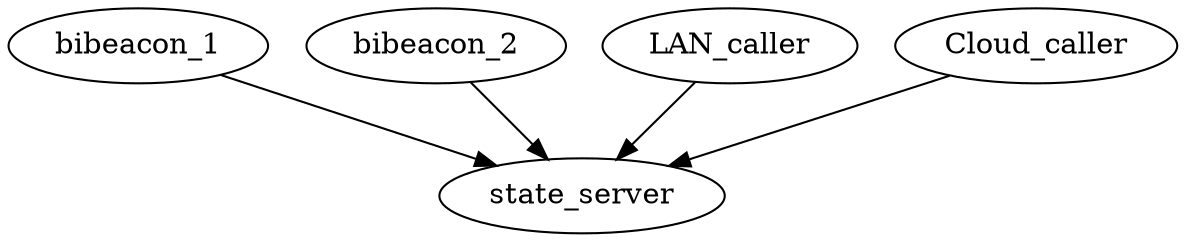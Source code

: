 digraph bibeacon_architecture {
	bibeacon_1 -> state_server
	bibeacon_2 -> state_server
	LAN_caller -> state_server
	Cloud_caller -> state_server
}


